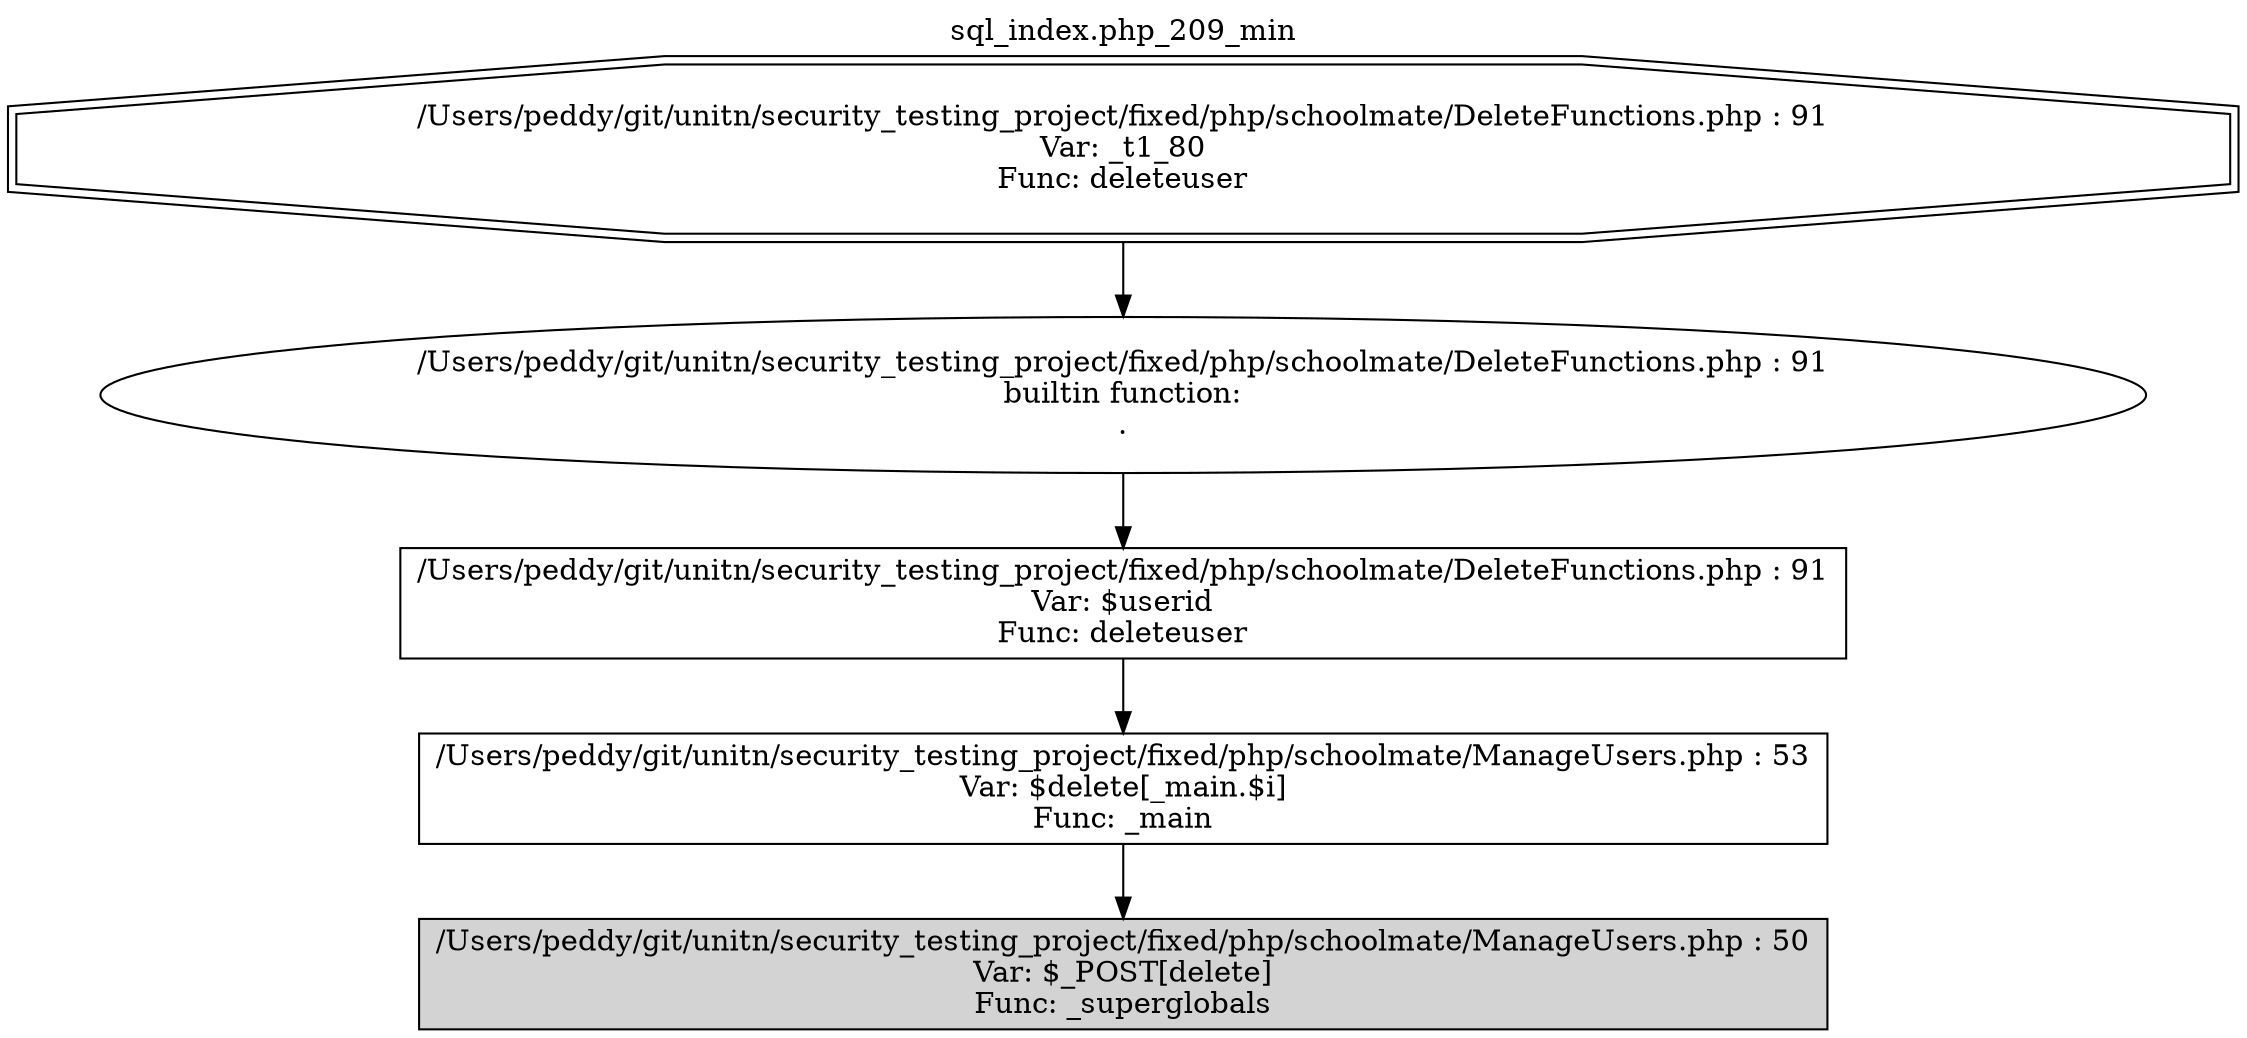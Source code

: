 digraph cfg {
  label="sql_index.php_209_min";
  labelloc=t;
  n1 [shape=doubleoctagon, label="/Users/peddy/git/unitn/security_testing_project/fixed/php/schoolmate/DeleteFunctions.php : 91\nVar: _t1_80\nFunc: deleteuser\n"];
  n2 [shape=ellipse, label="/Users/peddy/git/unitn/security_testing_project/fixed/php/schoolmate/DeleteFunctions.php : 91\nbuiltin function:\n.\n"];
  n3 [shape=box, label="/Users/peddy/git/unitn/security_testing_project/fixed/php/schoolmate/DeleteFunctions.php : 91\nVar: $userid\nFunc: deleteuser\n"];
  n4 [shape=box, label="/Users/peddy/git/unitn/security_testing_project/fixed/php/schoolmate/ManageUsers.php : 53\nVar: $delete[_main.$i]\nFunc: _main\n"];
  n5 [shape=box, label="/Users/peddy/git/unitn/security_testing_project/fixed/php/schoolmate/ManageUsers.php : 50\nVar: $_POST[delete]\nFunc: _superglobals\n",style=filled];
  n1 -> n2;
  n2 -> n3;
  n3 -> n4;
  n4 -> n5;
}
